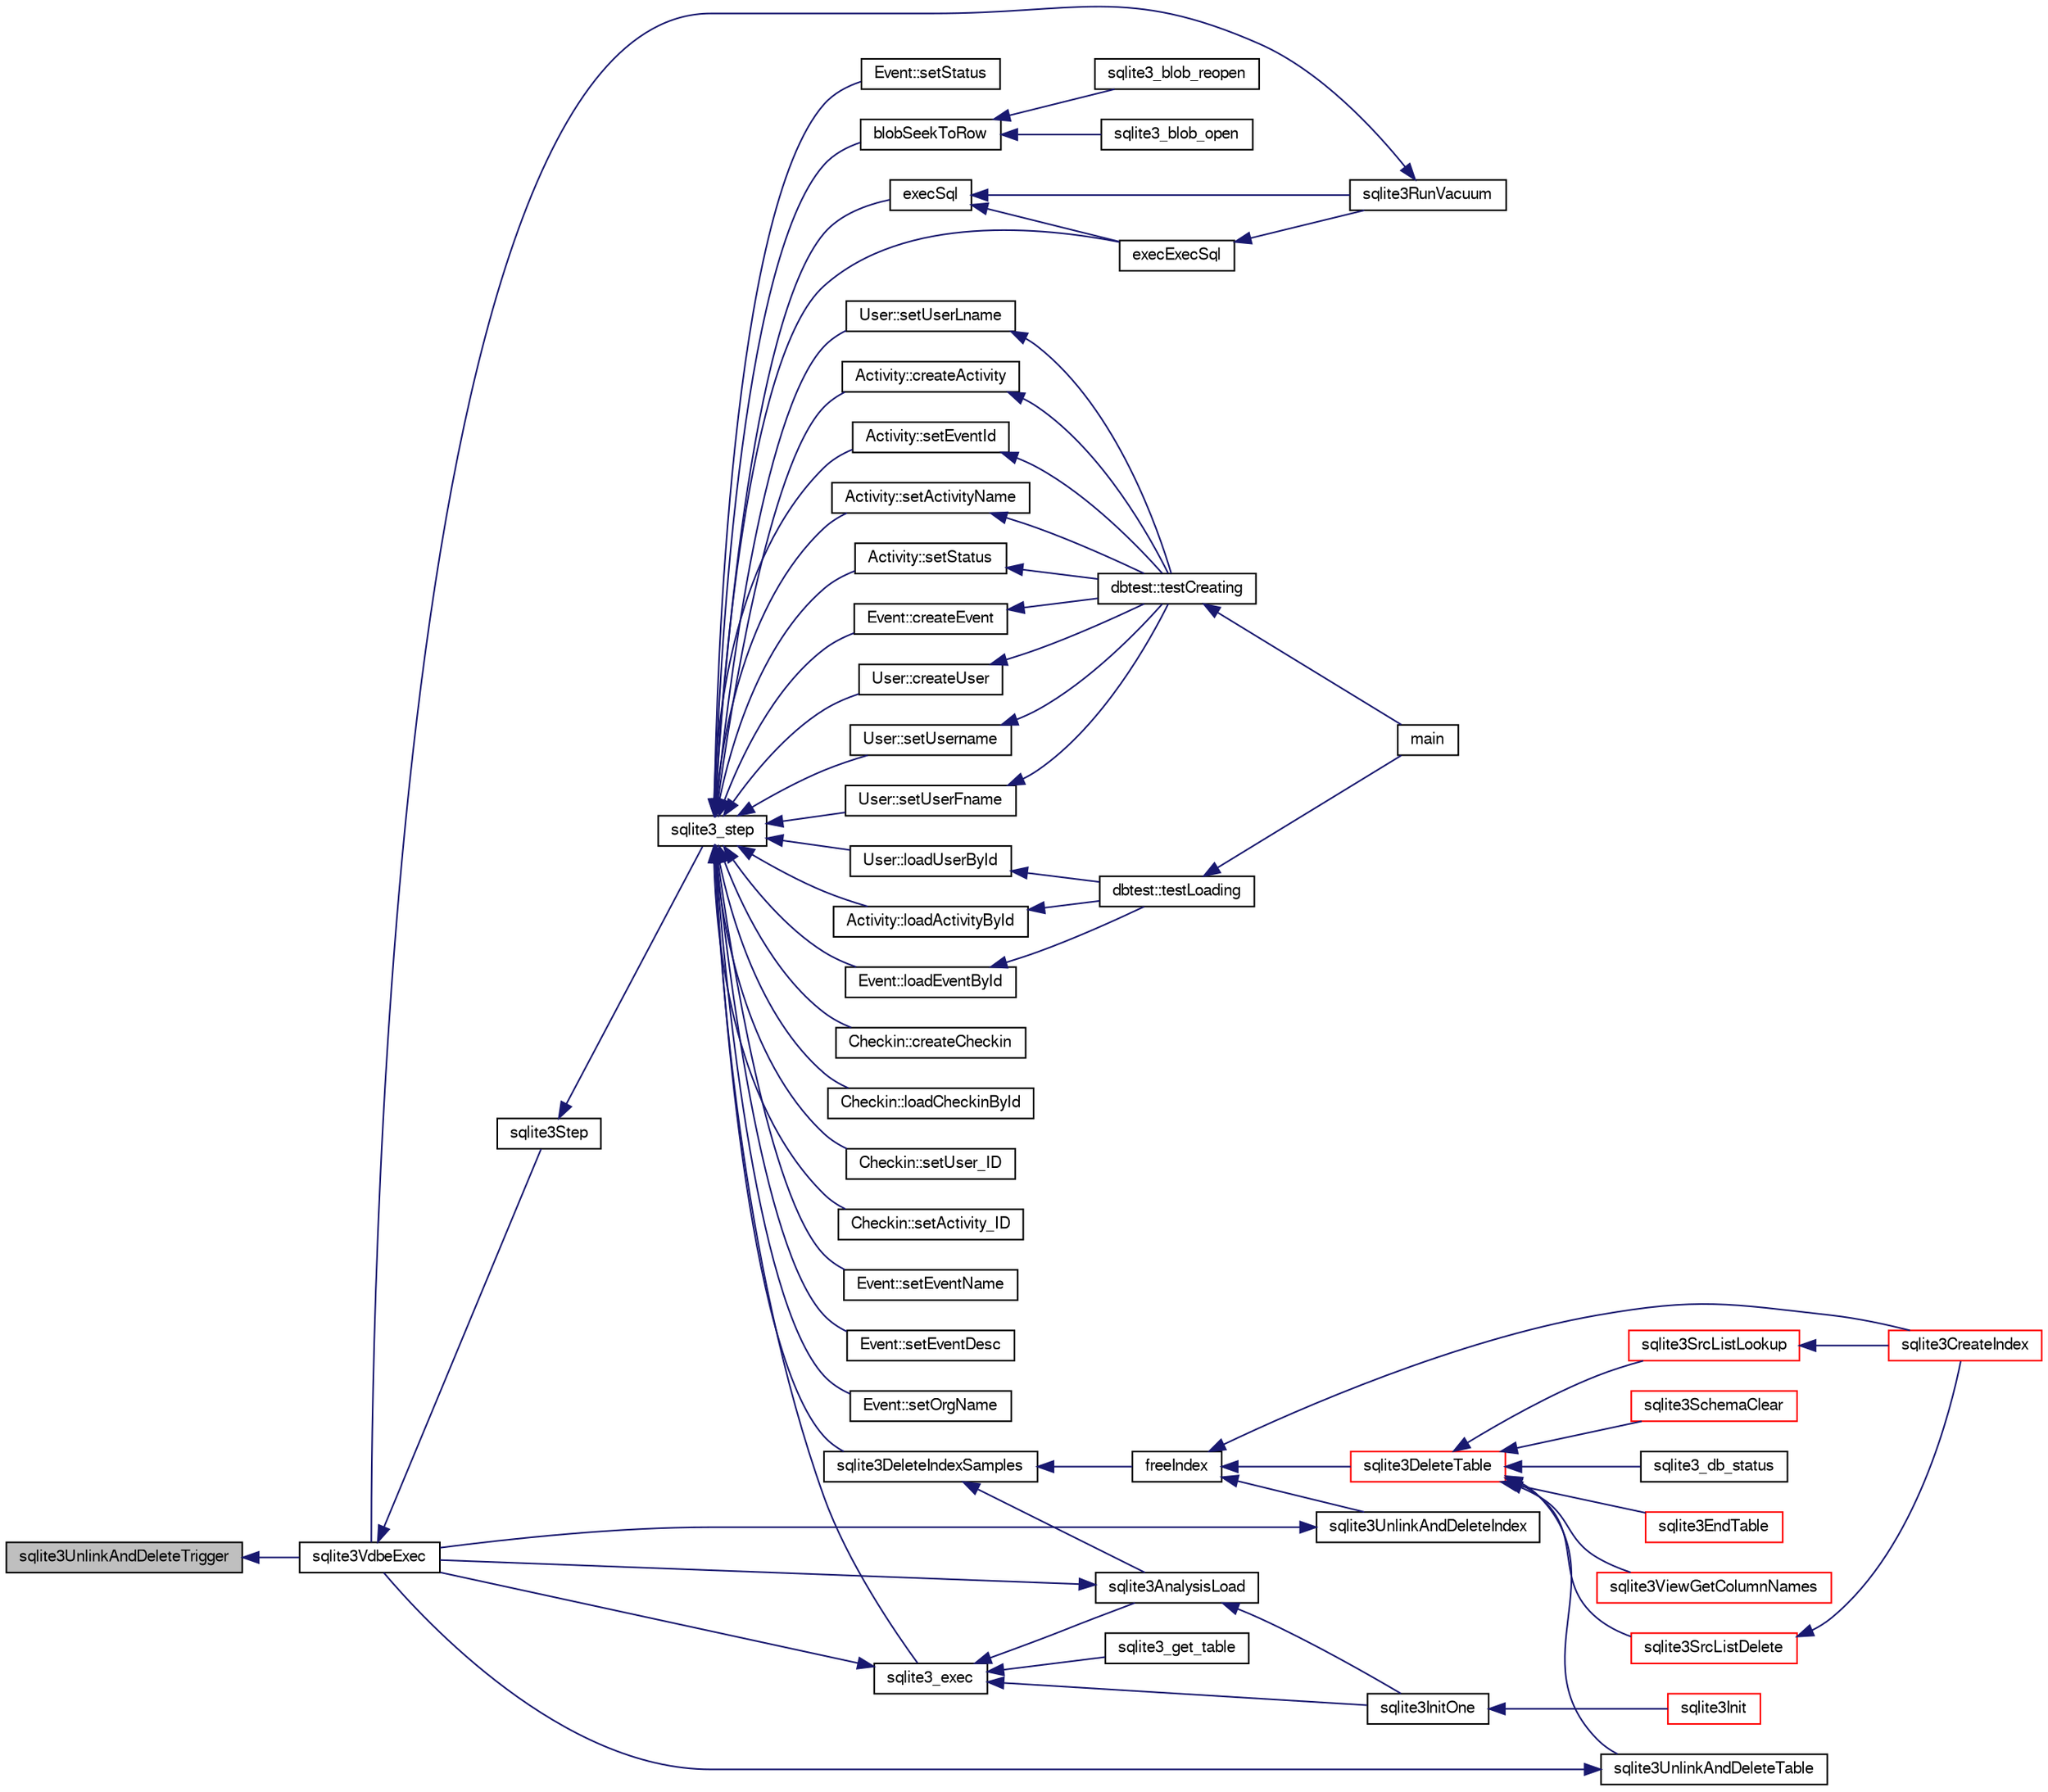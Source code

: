 digraph "sqlite3UnlinkAndDeleteTrigger"
{
  edge [fontname="FreeSans",fontsize="10",labelfontname="FreeSans",labelfontsize="10"];
  node [fontname="FreeSans",fontsize="10",shape=record];
  rankdir="LR";
  Node732387 [label="sqlite3UnlinkAndDeleteTrigger",height=0.2,width=0.4,color="black", fillcolor="grey75", style="filled", fontcolor="black"];
  Node732387 -> Node732388 [dir="back",color="midnightblue",fontsize="10",style="solid",fontname="FreeSans"];
  Node732388 [label="sqlite3VdbeExec",height=0.2,width=0.4,color="black", fillcolor="white", style="filled",URL="$sqlite3_8c.html#a8ce40a614bdc56719c4d642b1e4dfb21"];
  Node732388 -> Node732389 [dir="back",color="midnightblue",fontsize="10",style="solid",fontname="FreeSans"];
  Node732389 [label="sqlite3Step",height=0.2,width=0.4,color="black", fillcolor="white", style="filled",URL="$sqlite3_8c.html#a3f2872e873e2758a4beedad1d5113554"];
  Node732389 -> Node732390 [dir="back",color="midnightblue",fontsize="10",style="solid",fontname="FreeSans"];
  Node732390 [label="sqlite3_step",height=0.2,width=0.4,color="black", fillcolor="white", style="filled",URL="$sqlite3_8h.html#ac1e491ce36b7471eb28387f7d3c74334"];
  Node732390 -> Node732391 [dir="back",color="midnightblue",fontsize="10",style="solid",fontname="FreeSans"];
  Node732391 [label="Activity::createActivity",height=0.2,width=0.4,color="black", fillcolor="white", style="filled",URL="$classActivity.html#a813cc5e52c14ab49b39014c134e3425b"];
  Node732391 -> Node732392 [dir="back",color="midnightblue",fontsize="10",style="solid",fontname="FreeSans"];
  Node732392 [label="dbtest::testCreating",height=0.2,width=0.4,color="black", fillcolor="white", style="filled",URL="$classdbtest.html#a8193e88a7df657069c8a6bd09c8243b7"];
  Node732392 -> Node732393 [dir="back",color="midnightblue",fontsize="10",style="solid",fontname="FreeSans"];
  Node732393 [label="main",height=0.2,width=0.4,color="black", fillcolor="white", style="filled",URL="$test_8cpp.html#ae66f6b31b5ad750f1fe042a706a4e3d4"];
  Node732390 -> Node732394 [dir="back",color="midnightblue",fontsize="10",style="solid",fontname="FreeSans"];
  Node732394 [label="Activity::loadActivityById",height=0.2,width=0.4,color="black", fillcolor="white", style="filled",URL="$classActivity.html#abe4ffb4f08a47212ebf9013259d9e7fd"];
  Node732394 -> Node732395 [dir="back",color="midnightblue",fontsize="10",style="solid",fontname="FreeSans"];
  Node732395 [label="dbtest::testLoading",height=0.2,width=0.4,color="black", fillcolor="white", style="filled",URL="$classdbtest.html#a6f98d82a2c8e2b9040848763504ddae1"];
  Node732395 -> Node732393 [dir="back",color="midnightblue",fontsize="10",style="solid",fontname="FreeSans"];
  Node732390 -> Node732396 [dir="back",color="midnightblue",fontsize="10",style="solid",fontname="FreeSans"];
  Node732396 [label="Activity::setEventId",height=0.2,width=0.4,color="black", fillcolor="white", style="filled",URL="$classActivity.html#adb1d0fd0d08f473e068f0a4086bfa9ca"];
  Node732396 -> Node732392 [dir="back",color="midnightblue",fontsize="10",style="solid",fontname="FreeSans"];
  Node732390 -> Node732397 [dir="back",color="midnightblue",fontsize="10",style="solid",fontname="FreeSans"];
  Node732397 [label="Activity::setActivityName",height=0.2,width=0.4,color="black", fillcolor="white", style="filled",URL="$classActivity.html#a62dc3737b33915a36086f9dd26d16a81"];
  Node732397 -> Node732392 [dir="back",color="midnightblue",fontsize="10",style="solid",fontname="FreeSans"];
  Node732390 -> Node732398 [dir="back",color="midnightblue",fontsize="10",style="solid",fontname="FreeSans"];
  Node732398 [label="Activity::setStatus",height=0.2,width=0.4,color="black", fillcolor="white", style="filled",URL="$classActivity.html#af618135a7738f4d2a7ee147a8ef912ea"];
  Node732398 -> Node732392 [dir="back",color="midnightblue",fontsize="10",style="solid",fontname="FreeSans"];
  Node732390 -> Node732399 [dir="back",color="midnightblue",fontsize="10",style="solid",fontname="FreeSans"];
  Node732399 [label="Checkin::createCheckin",height=0.2,width=0.4,color="black", fillcolor="white", style="filled",URL="$classCheckin.html#a4e40acdf7fff0e607f6de4f24f3a163c"];
  Node732390 -> Node732400 [dir="back",color="midnightblue",fontsize="10",style="solid",fontname="FreeSans"];
  Node732400 [label="Checkin::loadCheckinById",height=0.2,width=0.4,color="black", fillcolor="white", style="filled",URL="$classCheckin.html#a3461f70ea6c68475225f2a07f78a21e0"];
  Node732390 -> Node732401 [dir="back",color="midnightblue",fontsize="10",style="solid",fontname="FreeSans"];
  Node732401 [label="Checkin::setUser_ID",height=0.2,width=0.4,color="black", fillcolor="white", style="filled",URL="$classCheckin.html#a76ab640f4f912876dbebf183db5359c6"];
  Node732390 -> Node732402 [dir="back",color="midnightblue",fontsize="10",style="solid",fontname="FreeSans"];
  Node732402 [label="Checkin::setActivity_ID",height=0.2,width=0.4,color="black", fillcolor="white", style="filled",URL="$classCheckin.html#ab2ff3ec2604ec73a42af25874a00b232"];
  Node732390 -> Node732403 [dir="back",color="midnightblue",fontsize="10",style="solid",fontname="FreeSans"];
  Node732403 [label="Event::createEvent",height=0.2,width=0.4,color="black", fillcolor="white", style="filled",URL="$classEvent.html#a77adb9f4a46ffb32c2d931f0691f5903"];
  Node732403 -> Node732392 [dir="back",color="midnightblue",fontsize="10",style="solid",fontname="FreeSans"];
  Node732390 -> Node732404 [dir="back",color="midnightblue",fontsize="10",style="solid",fontname="FreeSans"];
  Node732404 [label="Event::loadEventById",height=0.2,width=0.4,color="black", fillcolor="white", style="filled",URL="$classEvent.html#afa66cea33f722dbeecb69cc98fdea055"];
  Node732404 -> Node732395 [dir="back",color="midnightblue",fontsize="10",style="solid",fontname="FreeSans"];
  Node732390 -> Node732405 [dir="back",color="midnightblue",fontsize="10",style="solid",fontname="FreeSans"];
  Node732405 [label="Event::setEventName",height=0.2,width=0.4,color="black", fillcolor="white", style="filled",URL="$classEvent.html#a10596b6ca077df05184e30d62b08729d"];
  Node732390 -> Node732406 [dir="back",color="midnightblue",fontsize="10",style="solid",fontname="FreeSans"];
  Node732406 [label="Event::setEventDesc",height=0.2,width=0.4,color="black", fillcolor="white", style="filled",URL="$classEvent.html#ae36b8377dcae792f1c5c4726024c981b"];
  Node732390 -> Node732407 [dir="back",color="midnightblue",fontsize="10",style="solid",fontname="FreeSans"];
  Node732407 [label="Event::setOrgName",height=0.2,width=0.4,color="black", fillcolor="white", style="filled",URL="$classEvent.html#a19aac0f776bd764563a54977656cf680"];
  Node732390 -> Node732408 [dir="back",color="midnightblue",fontsize="10",style="solid",fontname="FreeSans"];
  Node732408 [label="Event::setStatus",height=0.2,width=0.4,color="black", fillcolor="white", style="filled",URL="$classEvent.html#ab0a6b9285af0f4172eb841e2b80f8972"];
  Node732390 -> Node732409 [dir="back",color="midnightblue",fontsize="10",style="solid",fontname="FreeSans"];
  Node732409 [label="blobSeekToRow",height=0.2,width=0.4,color="black", fillcolor="white", style="filled",URL="$sqlite3_8c.html#afff57e13332b98c8a44a7cebe38962ab"];
  Node732409 -> Node732410 [dir="back",color="midnightblue",fontsize="10",style="solid",fontname="FreeSans"];
  Node732410 [label="sqlite3_blob_open",height=0.2,width=0.4,color="black", fillcolor="white", style="filled",URL="$sqlite3_8h.html#adb8ad839a5bdd62a43785132bc7dd518"];
  Node732409 -> Node732411 [dir="back",color="midnightblue",fontsize="10",style="solid",fontname="FreeSans"];
  Node732411 [label="sqlite3_blob_reopen",height=0.2,width=0.4,color="black", fillcolor="white", style="filled",URL="$sqlite3_8h.html#abc77c24fdc0150138490359a94360f7e"];
  Node732390 -> Node732412 [dir="back",color="midnightblue",fontsize="10",style="solid",fontname="FreeSans"];
  Node732412 [label="sqlite3DeleteIndexSamples",height=0.2,width=0.4,color="black", fillcolor="white", style="filled",URL="$sqlite3_8c.html#aaeda0302fbf61397ec009f65bed047ef"];
  Node732412 -> Node732413 [dir="back",color="midnightblue",fontsize="10",style="solid",fontname="FreeSans"];
  Node732413 [label="sqlite3AnalysisLoad",height=0.2,width=0.4,color="black", fillcolor="white", style="filled",URL="$sqlite3_8c.html#a48a2301c27e1d3d68708b9b8761b5a01"];
  Node732413 -> Node732388 [dir="back",color="midnightblue",fontsize="10",style="solid",fontname="FreeSans"];
  Node732413 -> Node732414 [dir="back",color="midnightblue",fontsize="10",style="solid",fontname="FreeSans"];
  Node732414 [label="sqlite3InitOne",height=0.2,width=0.4,color="black", fillcolor="white", style="filled",URL="$sqlite3_8c.html#ac4318b25df65269906b0379251fe9b85"];
  Node732414 -> Node732415 [dir="back",color="midnightblue",fontsize="10",style="solid",fontname="FreeSans"];
  Node732415 [label="sqlite3Init",height=0.2,width=0.4,color="red", fillcolor="white", style="filled",URL="$sqlite3_8c.html#aed74e3dc765631a833f522f425ff5a48"];
  Node732412 -> Node732515 [dir="back",color="midnightblue",fontsize="10",style="solid",fontname="FreeSans"];
  Node732515 [label="freeIndex",height=0.2,width=0.4,color="black", fillcolor="white", style="filled",URL="$sqlite3_8c.html#a00907c99c18d5bcb9d0b38c077146c31"];
  Node732515 -> Node732516 [dir="back",color="midnightblue",fontsize="10",style="solid",fontname="FreeSans"];
  Node732516 [label="sqlite3UnlinkAndDeleteIndex",height=0.2,width=0.4,color="black", fillcolor="white", style="filled",URL="$sqlite3_8c.html#a889f2dcb438c56db37a6d61e9f25e244"];
  Node732516 -> Node732388 [dir="back",color="midnightblue",fontsize="10",style="solid",fontname="FreeSans"];
  Node732515 -> Node732517 [dir="back",color="midnightblue",fontsize="10",style="solid",fontname="FreeSans"];
  Node732517 [label="sqlite3DeleteTable",height=0.2,width=0.4,color="red", fillcolor="white", style="filled",URL="$sqlite3_8c.html#a7fd3d507375a381a3807f92735318973"];
  Node732517 -> Node732518 [dir="back",color="midnightblue",fontsize="10",style="solid",fontname="FreeSans"];
  Node732518 [label="sqlite3_db_status",height=0.2,width=0.4,color="black", fillcolor="white", style="filled",URL="$sqlite3_8h.html#ab64e8333313ee2e44116842711818940"];
  Node732517 -> Node732519 [dir="back",color="midnightblue",fontsize="10",style="solid",fontname="FreeSans"];
  Node732519 [label="sqlite3UnlinkAndDeleteTable",height=0.2,width=0.4,color="black", fillcolor="white", style="filled",URL="$sqlite3_8c.html#a9733677716a49de464f86fff164e9a1b"];
  Node732519 -> Node732388 [dir="back",color="midnightblue",fontsize="10",style="solid",fontname="FreeSans"];
  Node732517 -> Node732430 [dir="back",color="midnightblue",fontsize="10",style="solid",fontname="FreeSans"];
  Node732430 [label="sqlite3EndTable",height=0.2,width=0.4,color="red", fillcolor="white", style="filled",URL="$sqlite3_8c.html#a7b5f2c66c0f0b6f819d970ca389768b0"];
  Node732517 -> Node732465 [dir="back",color="midnightblue",fontsize="10",style="solid",fontname="FreeSans"];
  Node732465 [label="sqlite3ViewGetColumnNames",height=0.2,width=0.4,color="red", fillcolor="white", style="filled",URL="$sqlite3_8c.html#aebc7cd8d9e2bd174ae0a60363d3f6ce8"];
  Node732517 -> Node732520 [dir="back",color="midnightblue",fontsize="10",style="solid",fontname="FreeSans"];
  Node732520 [label="sqlite3SrcListDelete",height=0.2,width=0.4,color="red", fillcolor="white", style="filled",URL="$sqlite3_8c.html#acc250a3e5e7fd8889a16a9f28e3e7312"];
  Node732520 -> Node732427 [dir="back",color="midnightblue",fontsize="10",style="solid",fontname="FreeSans"];
  Node732427 [label="sqlite3CreateIndex",height=0.2,width=0.4,color="red", fillcolor="white", style="filled",URL="$sqlite3_8c.html#a8dbe5e590ab6c58a8c45f34f7c81e825"];
  Node732517 -> Node732597 [dir="back",color="midnightblue",fontsize="10",style="solid",fontname="FreeSans"];
  Node732597 [label="sqlite3SchemaClear",height=0.2,width=0.4,color="red", fillcolor="white", style="filled",URL="$sqlite3_8c.html#a927c603430267e42c56ab38ca221322a"];
  Node732517 -> Node732432 [dir="back",color="midnightblue",fontsize="10",style="solid",fontname="FreeSans"];
  Node732432 [label="sqlite3SrcListLookup",height=0.2,width=0.4,color="red", fillcolor="white", style="filled",URL="$sqlite3_8c.html#a6354fab5d5d3aa8a721e43d480c16701"];
  Node732432 -> Node732427 [dir="back",color="midnightblue",fontsize="10",style="solid",fontname="FreeSans"];
  Node732515 -> Node732427 [dir="back",color="midnightblue",fontsize="10",style="solid",fontname="FreeSans"];
  Node732390 -> Node732581 [dir="back",color="midnightblue",fontsize="10",style="solid",fontname="FreeSans"];
  Node732581 [label="sqlite3_exec",height=0.2,width=0.4,color="black", fillcolor="white", style="filled",URL="$sqlite3_8h.html#a97487ec8150e0bcc8fa392ab8f0e24db"];
  Node732581 -> Node732388 [dir="back",color="midnightblue",fontsize="10",style="solid",fontname="FreeSans"];
  Node732581 -> Node732413 [dir="back",color="midnightblue",fontsize="10",style="solid",fontname="FreeSans"];
  Node732581 -> Node732414 [dir="back",color="midnightblue",fontsize="10",style="solid",fontname="FreeSans"];
  Node732581 -> Node732582 [dir="back",color="midnightblue",fontsize="10",style="solid",fontname="FreeSans"];
  Node732582 [label="sqlite3_get_table",height=0.2,width=0.4,color="black", fillcolor="white", style="filled",URL="$sqlite3_8h.html#a5effeac4e12df57beaa35c5be1f61579"];
  Node732390 -> Node732572 [dir="back",color="midnightblue",fontsize="10",style="solid",fontname="FreeSans"];
  Node732572 [label="execSql",height=0.2,width=0.4,color="black", fillcolor="white", style="filled",URL="$sqlite3_8c.html#a7d16651b98a110662f4c265eff0246cb"];
  Node732572 -> Node732573 [dir="back",color="midnightblue",fontsize="10",style="solid",fontname="FreeSans"];
  Node732573 [label="execExecSql",height=0.2,width=0.4,color="black", fillcolor="white", style="filled",URL="$sqlite3_8c.html#ac1be09a6c047f21133d16378d301e0d4"];
  Node732573 -> Node732574 [dir="back",color="midnightblue",fontsize="10",style="solid",fontname="FreeSans"];
  Node732574 [label="sqlite3RunVacuum",height=0.2,width=0.4,color="black", fillcolor="white", style="filled",URL="$sqlite3_8c.html#a5e83ddc7b3e7e8e79ad5d1fc92de1d2f"];
  Node732574 -> Node732388 [dir="back",color="midnightblue",fontsize="10",style="solid",fontname="FreeSans"];
  Node732572 -> Node732574 [dir="back",color="midnightblue",fontsize="10",style="solid",fontname="FreeSans"];
  Node732390 -> Node732573 [dir="back",color="midnightblue",fontsize="10",style="solid",fontname="FreeSans"];
  Node732390 -> Node732575 [dir="back",color="midnightblue",fontsize="10",style="solid",fontname="FreeSans"];
  Node732575 [label="User::createUser",height=0.2,width=0.4,color="black", fillcolor="white", style="filled",URL="$classUser.html#a22ed673939e8cc0a136130b809bba513"];
  Node732575 -> Node732392 [dir="back",color="midnightblue",fontsize="10",style="solid",fontname="FreeSans"];
  Node732390 -> Node732576 [dir="back",color="midnightblue",fontsize="10",style="solid",fontname="FreeSans"];
  Node732576 [label="User::loadUserById",height=0.2,width=0.4,color="black", fillcolor="white", style="filled",URL="$classUser.html#a863377665b7fb83c5547dcf9727f5092"];
  Node732576 -> Node732395 [dir="back",color="midnightblue",fontsize="10",style="solid",fontname="FreeSans"];
  Node732390 -> Node732577 [dir="back",color="midnightblue",fontsize="10",style="solid",fontname="FreeSans"];
  Node732577 [label="User::setUsername",height=0.2,width=0.4,color="black", fillcolor="white", style="filled",URL="$classUser.html#aa0497022a136cb78de785b0a39ae60b1"];
  Node732577 -> Node732392 [dir="back",color="midnightblue",fontsize="10",style="solid",fontname="FreeSans"];
  Node732390 -> Node732578 [dir="back",color="midnightblue",fontsize="10",style="solid",fontname="FreeSans"];
  Node732578 [label="User::setUserFname",height=0.2,width=0.4,color="black", fillcolor="white", style="filled",URL="$classUser.html#a72657eb55cd0ca437b4841a43f19912f"];
  Node732578 -> Node732392 [dir="back",color="midnightblue",fontsize="10",style="solid",fontname="FreeSans"];
  Node732390 -> Node732579 [dir="back",color="midnightblue",fontsize="10",style="solid",fontname="FreeSans"];
  Node732579 [label="User::setUserLname",height=0.2,width=0.4,color="black", fillcolor="white", style="filled",URL="$classUser.html#aa25973387e5afe1aa6f60dd6545e33b5"];
  Node732579 -> Node732392 [dir="back",color="midnightblue",fontsize="10",style="solid",fontname="FreeSans"];
}
